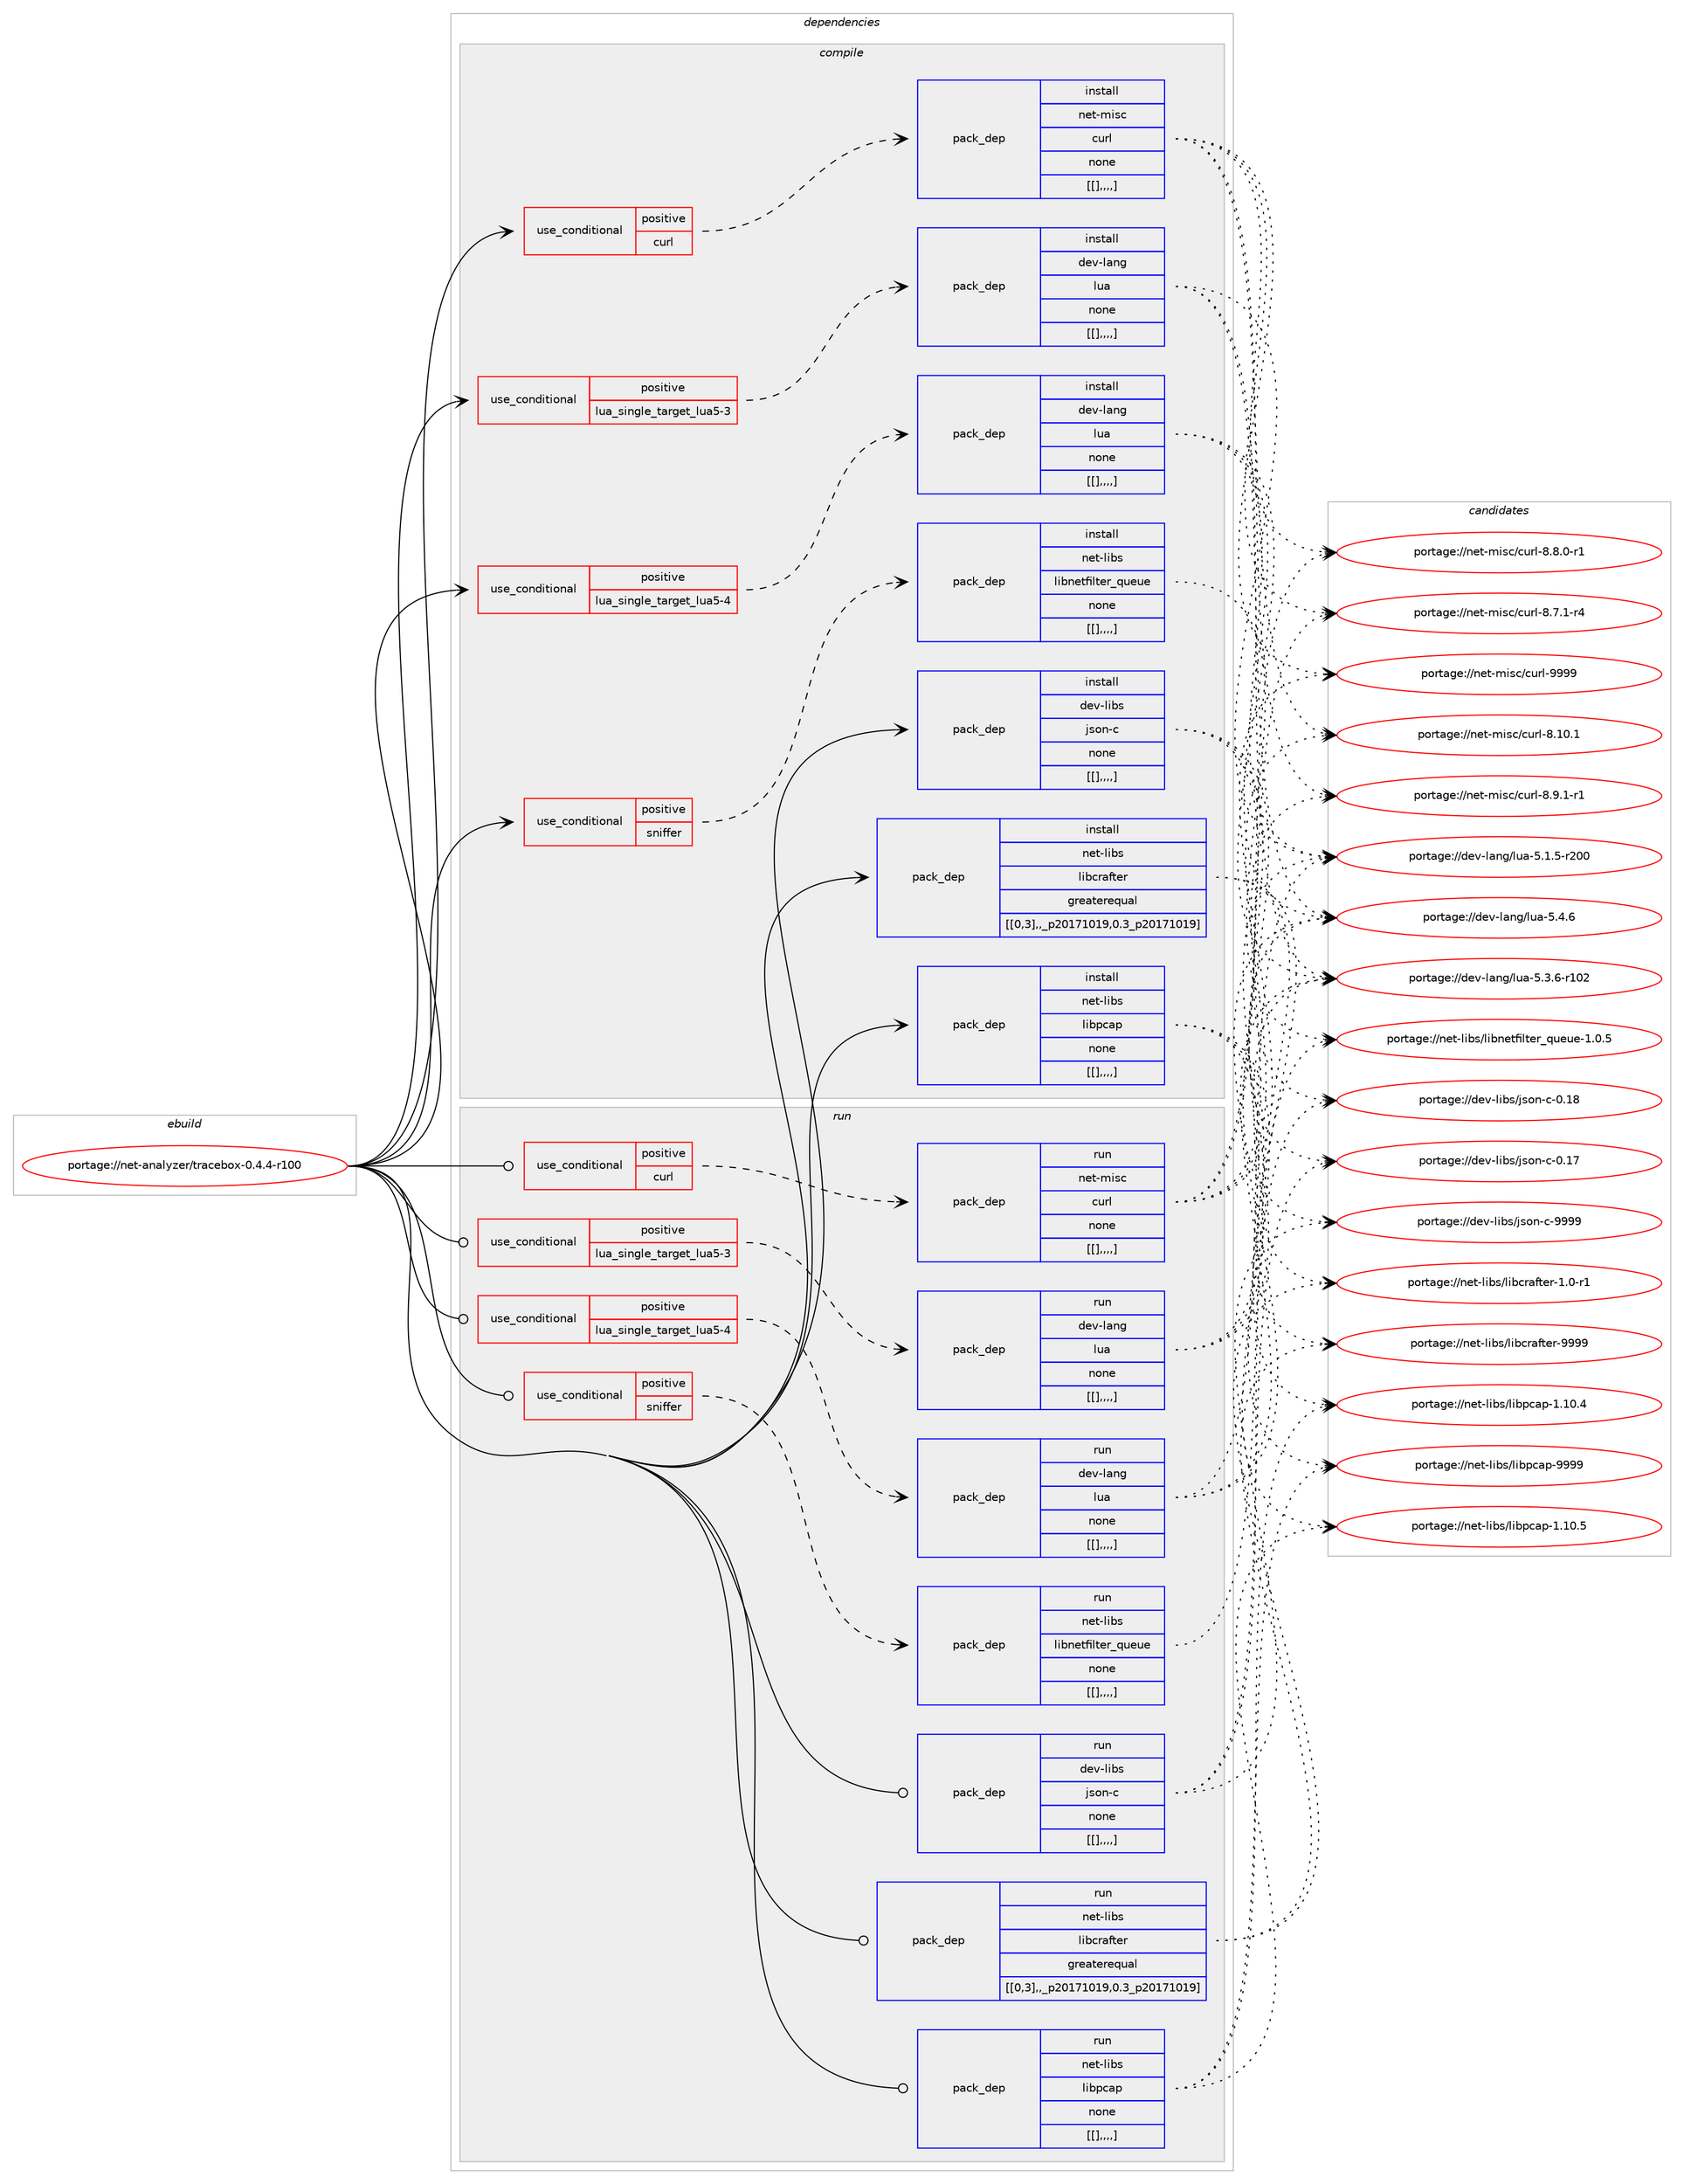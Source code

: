 digraph prolog {

# *************
# Graph options
# *************

newrank=true;
concentrate=true;
compound=true;
graph [rankdir=LR,fontname=Helvetica,fontsize=10,ranksep=1.5];#, ranksep=2.5, nodesep=0.2];
edge  [arrowhead=vee];
node  [fontname=Helvetica,fontsize=10];

# **********
# The ebuild
# **********

subgraph cluster_leftcol {
color=gray;
label=<<i>ebuild</i>>;
id [label="portage://net-analyzer/tracebox-0.4.4-r100", color=red, width=4, href="../net-analyzer/tracebox-0.4.4-r100.svg"];
}

# ****************
# The dependencies
# ****************

subgraph cluster_midcol {
color=gray;
label=<<i>dependencies</i>>;
subgraph cluster_compile {
fillcolor="#eeeeee";
style=filled;
label=<<i>compile</i>>;
subgraph cond94870 {
dependency365750 [label=<<TABLE BORDER="0" CELLBORDER="1" CELLSPACING="0" CELLPADDING="4"><TR><TD ROWSPAN="3" CELLPADDING="10">use_conditional</TD></TR><TR><TD>positive</TD></TR><TR><TD>curl</TD></TR></TABLE>>, shape=none, color=red];
subgraph pack267995 {
dependency365785 [label=<<TABLE BORDER="0" CELLBORDER="1" CELLSPACING="0" CELLPADDING="4" WIDTH="220"><TR><TD ROWSPAN="6" CELLPADDING="30">pack_dep</TD></TR><TR><TD WIDTH="110">install</TD></TR><TR><TD>net-misc</TD></TR><TR><TD>curl</TD></TR><TR><TD>none</TD></TR><TR><TD>[[],,,,]</TD></TR></TABLE>>, shape=none, color=blue];
}
dependency365750:e -> dependency365785:w [weight=20,style="dashed",arrowhead="vee"];
}
id:e -> dependency365750:w [weight=20,style="solid",arrowhead="vee"];
subgraph cond94883 {
dependency365804 [label=<<TABLE BORDER="0" CELLBORDER="1" CELLSPACING="0" CELLPADDING="4"><TR><TD ROWSPAN="3" CELLPADDING="10">use_conditional</TD></TR><TR><TD>positive</TD></TR><TR><TD>lua_single_target_lua5-3</TD></TR></TABLE>>, shape=none, color=red];
subgraph pack268037 {
dependency365805 [label=<<TABLE BORDER="0" CELLBORDER="1" CELLSPACING="0" CELLPADDING="4" WIDTH="220"><TR><TD ROWSPAN="6" CELLPADDING="30">pack_dep</TD></TR><TR><TD WIDTH="110">install</TD></TR><TR><TD>dev-lang</TD></TR><TR><TD>lua</TD></TR><TR><TD>none</TD></TR><TR><TD>[[],,,,]</TD></TR></TABLE>>, shape=none, color=blue];
}
dependency365804:e -> dependency365805:w [weight=20,style="dashed",arrowhead="vee"];
}
id:e -> dependency365804:w [weight=20,style="solid",arrowhead="vee"];
subgraph cond94893 {
dependency365826 [label=<<TABLE BORDER="0" CELLBORDER="1" CELLSPACING="0" CELLPADDING="4"><TR><TD ROWSPAN="3" CELLPADDING="10">use_conditional</TD></TR><TR><TD>positive</TD></TR><TR><TD>lua_single_target_lua5-4</TD></TR></TABLE>>, shape=none, color=red];
subgraph pack268057 {
dependency365853 [label=<<TABLE BORDER="0" CELLBORDER="1" CELLSPACING="0" CELLPADDING="4" WIDTH="220"><TR><TD ROWSPAN="6" CELLPADDING="30">pack_dep</TD></TR><TR><TD WIDTH="110">install</TD></TR><TR><TD>dev-lang</TD></TR><TR><TD>lua</TD></TR><TR><TD>none</TD></TR><TR><TD>[[],,,,]</TD></TR></TABLE>>, shape=none, color=blue];
}
dependency365826:e -> dependency365853:w [weight=20,style="dashed",arrowhead="vee"];
}
id:e -> dependency365826:w [weight=20,style="solid",arrowhead="vee"];
subgraph cond94904 {
dependency365870 [label=<<TABLE BORDER="0" CELLBORDER="1" CELLSPACING="0" CELLPADDING="4"><TR><TD ROWSPAN="3" CELLPADDING="10">use_conditional</TD></TR><TR><TD>positive</TD></TR><TR><TD>sniffer</TD></TR></TABLE>>, shape=none, color=red];
subgraph pack268084 {
dependency365903 [label=<<TABLE BORDER="0" CELLBORDER="1" CELLSPACING="0" CELLPADDING="4" WIDTH="220"><TR><TD ROWSPAN="6" CELLPADDING="30">pack_dep</TD></TR><TR><TD WIDTH="110">install</TD></TR><TR><TD>net-libs</TD></TR><TR><TD>libnetfilter_queue</TD></TR><TR><TD>none</TD></TR><TR><TD>[[],,,,]</TD></TR></TABLE>>, shape=none, color=blue];
}
dependency365870:e -> dependency365903:w [weight=20,style="dashed",arrowhead="vee"];
}
id:e -> dependency365870:w [weight=20,style="solid",arrowhead="vee"];
subgraph pack268145 {
dependency365985 [label=<<TABLE BORDER="0" CELLBORDER="1" CELLSPACING="0" CELLPADDING="4" WIDTH="220"><TR><TD ROWSPAN="6" CELLPADDING="30">pack_dep</TD></TR><TR><TD WIDTH="110">install</TD></TR><TR><TD>dev-libs</TD></TR><TR><TD>json-c</TD></TR><TR><TD>none</TD></TR><TR><TD>[[],,,,]</TD></TR></TABLE>>, shape=none, color=blue];
}
id:e -> dependency365985:w [weight=20,style="solid",arrowhead="vee"];
subgraph pack268218 {
dependency366050 [label=<<TABLE BORDER="0" CELLBORDER="1" CELLSPACING="0" CELLPADDING="4" WIDTH="220"><TR><TD ROWSPAN="6" CELLPADDING="30">pack_dep</TD></TR><TR><TD WIDTH="110">install</TD></TR><TR><TD>net-libs</TD></TR><TR><TD>libcrafter</TD></TR><TR><TD>greaterequal</TD></TR><TR><TD>[[0,3],,_p20171019,0.3_p20171019]</TD></TR></TABLE>>, shape=none, color=blue];
}
id:e -> dependency366050:w [weight=20,style="solid",arrowhead="vee"];
subgraph pack268224 {
dependency366066 [label=<<TABLE BORDER="0" CELLBORDER="1" CELLSPACING="0" CELLPADDING="4" WIDTH="220"><TR><TD ROWSPAN="6" CELLPADDING="30">pack_dep</TD></TR><TR><TD WIDTH="110">install</TD></TR><TR><TD>net-libs</TD></TR><TR><TD>libpcap</TD></TR><TR><TD>none</TD></TR><TR><TD>[[],,,,]</TD></TR></TABLE>>, shape=none, color=blue];
}
id:e -> dependency366066:w [weight=20,style="solid",arrowhead="vee"];
}
subgraph cluster_compileandrun {
fillcolor="#eeeeee";
style=filled;
label=<<i>compile and run</i>>;
}
subgraph cluster_run {
fillcolor="#eeeeee";
style=filled;
label=<<i>run</i>>;
subgraph cond94960 {
dependency366084 [label=<<TABLE BORDER="0" CELLBORDER="1" CELLSPACING="0" CELLPADDING="4"><TR><TD ROWSPAN="3" CELLPADDING="10">use_conditional</TD></TR><TR><TD>positive</TD></TR><TR><TD>curl</TD></TR></TABLE>>, shape=none, color=red];
subgraph pack268238 {
dependency366110 [label=<<TABLE BORDER="0" CELLBORDER="1" CELLSPACING="0" CELLPADDING="4" WIDTH="220"><TR><TD ROWSPAN="6" CELLPADDING="30">pack_dep</TD></TR><TR><TD WIDTH="110">run</TD></TR><TR><TD>net-misc</TD></TR><TR><TD>curl</TD></TR><TR><TD>none</TD></TR><TR><TD>[[],,,,]</TD></TR></TABLE>>, shape=none, color=blue];
}
dependency366084:e -> dependency366110:w [weight=20,style="dashed",arrowhead="vee"];
}
id:e -> dependency366084:w [weight=20,style="solid",arrowhead="odot"];
subgraph cond94970 {
dependency366140 [label=<<TABLE BORDER="0" CELLBORDER="1" CELLSPACING="0" CELLPADDING="4"><TR><TD ROWSPAN="3" CELLPADDING="10">use_conditional</TD></TR><TR><TD>positive</TD></TR><TR><TD>lua_single_target_lua5-3</TD></TR></TABLE>>, shape=none, color=red];
subgraph pack268278 {
dependency366198 [label=<<TABLE BORDER="0" CELLBORDER="1" CELLSPACING="0" CELLPADDING="4" WIDTH="220"><TR><TD ROWSPAN="6" CELLPADDING="30">pack_dep</TD></TR><TR><TD WIDTH="110">run</TD></TR><TR><TD>dev-lang</TD></TR><TR><TD>lua</TD></TR><TR><TD>none</TD></TR><TR><TD>[[],,,,]</TD></TR></TABLE>>, shape=none, color=blue];
}
dependency366140:e -> dependency366198:w [weight=20,style="dashed",arrowhead="vee"];
}
id:e -> dependency366140:w [weight=20,style="solid",arrowhead="odot"];
subgraph cond94996 {
dependency366228 [label=<<TABLE BORDER="0" CELLBORDER="1" CELLSPACING="0" CELLPADDING="4"><TR><TD ROWSPAN="3" CELLPADDING="10">use_conditional</TD></TR><TR><TD>positive</TD></TR><TR><TD>lua_single_target_lua5-4</TD></TR></TABLE>>, shape=none, color=red];
subgraph pack268335 {
dependency366256 [label=<<TABLE BORDER="0" CELLBORDER="1" CELLSPACING="0" CELLPADDING="4" WIDTH="220"><TR><TD ROWSPAN="6" CELLPADDING="30">pack_dep</TD></TR><TR><TD WIDTH="110">run</TD></TR><TR><TD>dev-lang</TD></TR><TR><TD>lua</TD></TR><TR><TD>none</TD></TR><TR><TD>[[],,,,]</TD></TR></TABLE>>, shape=none, color=blue];
}
dependency366228:e -> dependency366256:w [weight=20,style="dashed",arrowhead="vee"];
}
id:e -> dependency366228:w [weight=20,style="solid",arrowhead="odot"];
subgraph cond95031 {
dependency366293 [label=<<TABLE BORDER="0" CELLBORDER="1" CELLSPACING="0" CELLPADDING="4"><TR><TD ROWSPAN="3" CELLPADDING="10">use_conditional</TD></TR><TR><TD>positive</TD></TR><TR><TD>sniffer</TD></TR></TABLE>>, shape=none, color=red];
subgraph pack268395 {
dependency366355 [label=<<TABLE BORDER="0" CELLBORDER="1" CELLSPACING="0" CELLPADDING="4" WIDTH="220"><TR><TD ROWSPAN="6" CELLPADDING="30">pack_dep</TD></TR><TR><TD WIDTH="110">run</TD></TR><TR><TD>net-libs</TD></TR><TR><TD>libnetfilter_queue</TD></TR><TR><TD>none</TD></TR><TR><TD>[[],,,,]</TD></TR></TABLE>>, shape=none, color=blue];
}
dependency366293:e -> dependency366355:w [weight=20,style="dashed",arrowhead="vee"];
}
id:e -> dependency366293:w [weight=20,style="solid",arrowhead="odot"];
subgraph pack268469 {
dependency366478 [label=<<TABLE BORDER="0" CELLBORDER="1" CELLSPACING="0" CELLPADDING="4" WIDTH="220"><TR><TD ROWSPAN="6" CELLPADDING="30">pack_dep</TD></TR><TR><TD WIDTH="110">run</TD></TR><TR><TD>dev-libs</TD></TR><TR><TD>json-c</TD></TR><TR><TD>none</TD></TR><TR><TD>[[],,,,]</TD></TR></TABLE>>, shape=none, color=blue];
}
id:e -> dependency366478:w [weight=20,style="solid",arrowhead="odot"];
subgraph pack268518 {
dependency366503 [label=<<TABLE BORDER="0" CELLBORDER="1" CELLSPACING="0" CELLPADDING="4" WIDTH="220"><TR><TD ROWSPAN="6" CELLPADDING="30">pack_dep</TD></TR><TR><TD WIDTH="110">run</TD></TR><TR><TD>net-libs</TD></TR><TR><TD>libcrafter</TD></TR><TR><TD>greaterequal</TD></TR><TR><TD>[[0,3],,_p20171019,0.3_p20171019]</TD></TR></TABLE>>, shape=none, color=blue];
}
id:e -> dependency366503:w [weight=20,style="solid",arrowhead="odot"];
subgraph pack268543 {
dependency366552 [label=<<TABLE BORDER="0" CELLBORDER="1" CELLSPACING="0" CELLPADDING="4" WIDTH="220"><TR><TD ROWSPAN="6" CELLPADDING="30">pack_dep</TD></TR><TR><TD WIDTH="110">run</TD></TR><TR><TD>net-libs</TD></TR><TR><TD>libpcap</TD></TR><TR><TD>none</TD></TR><TR><TD>[[],,,,]</TD></TR></TABLE>>, shape=none, color=blue];
}
id:e -> dependency366552:w [weight=20,style="solid",arrowhead="odot"];
}
}

# **************
# The candidates
# **************

subgraph cluster_choices {
rank=same;
color=gray;
label=<<i>candidates</i>>;

subgraph choice265987 {
color=black;
nodesep=1;
choice110101116451091051159947991171141084557575757 [label="portage://net-misc/curl-9999", color=red, width=4,href="../net-misc/curl-9999.svg"];
choice1101011164510910511599479911711410845564649484649 [label="portage://net-misc/curl-8.10.1", color=red, width=4,href="../net-misc/curl-8.10.1.svg"];
choice110101116451091051159947991171141084556465746494511449 [label="portage://net-misc/curl-8.9.1-r1", color=red, width=4,href="../net-misc/curl-8.9.1-r1.svg"];
choice110101116451091051159947991171141084556465646484511449 [label="portage://net-misc/curl-8.8.0-r1", color=red, width=4,href="../net-misc/curl-8.8.0-r1.svg"];
choice110101116451091051159947991171141084556465546494511452 [label="portage://net-misc/curl-8.7.1-r4", color=red, width=4,href="../net-misc/curl-8.7.1-r4.svg"];
dependency365785:e -> choice110101116451091051159947991171141084557575757:w [style=dotted,weight="100"];
dependency365785:e -> choice1101011164510910511599479911711410845564649484649:w [style=dotted,weight="100"];
dependency365785:e -> choice110101116451091051159947991171141084556465746494511449:w [style=dotted,weight="100"];
dependency365785:e -> choice110101116451091051159947991171141084556465646484511449:w [style=dotted,weight="100"];
dependency365785:e -> choice110101116451091051159947991171141084556465546494511452:w [style=dotted,weight="100"];
}
subgraph choice265999 {
color=black;
nodesep=1;
choice10010111845108971101034710811797455346524654 [label="portage://dev-lang/lua-5.4.6", color=red, width=4,href="../dev-lang/lua-5.4.6.svg"];
choice1001011184510897110103471081179745534651465445114494850 [label="portage://dev-lang/lua-5.3.6-r102", color=red, width=4,href="../dev-lang/lua-5.3.6-r102.svg"];
choice1001011184510897110103471081179745534649465345114504848 [label="portage://dev-lang/lua-5.1.5-r200", color=red, width=4,href="../dev-lang/lua-5.1.5-r200.svg"];
dependency365805:e -> choice10010111845108971101034710811797455346524654:w [style=dotted,weight="100"];
dependency365805:e -> choice1001011184510897110103471081179745534651465445114494850:w [style=dotted,weight="100"];
dependency365805:e -> choice1001011184510897110103471081179745534649465345114504848:w [style=dotted,weight="100"];
}
subgraph choice266005 {
color=black;
nodesep=1;
choice10010111845108971101034710811797455346524654 [label="portage://dev-lang/lua-5.4.6", color=red, width=4,href="../dev-lang/lua-5.4.6.svg"];
choice1001011184510897110103471081179745534651465445114494850 [label="portage://dev-lang/lua-5.3.6-r102", color=red, width=4,href="../dev-lang/lua-5.3.6-r102.svg"];
choice1001011184510897110103471081179745534649465345114504848 [label="portage://dev-lang/lua-5.1.5-r200", color=red, width=4,href="../dev-lang/lua-5.1.5-r200.svg"];
dependency365853:e -> choice10010111845108971101034710811797455346524654:w [style=dotted,weight="100"];
dependency365853:e -> choice1001011184510897110103471081179745534651465445114494850:w [style=dotted,weight="100"];
dependency365853:e -> choice1001011184510897110103471081179745534649465345114504848:w [style=dotted,weight="100"];
}
subgraph choice266010 {
color=black;
nodesep=1;
choice1101011164510810598115471081059811010111610210510811610111495113117101117101454946484653 [label="portage://net-libs/libnetfilter_queue-1.0.5", color=red, width=4,href="../net-libs/libnetfilter_queue-1.0.5.svg"];
dependency365903:e -> choice1101011164510810598115471081059811010111610210510811610111495113117101117101454946484653:w [style=dotted,weight="100"];
}
subgraph choice266032 {
color=black;
nodesep=1;
choice10010111845108105981154710611511111045994557575757 [label="portage://dev-libs/json-c-9999", color=red, width=4,href="../dev-libs/json-c-9999.svg"];
choice10010111845108105981154710611511111045994548464956 [label="portage://dev-libs/json-c-0.18", color=red, width=4,href="../dev-libs/json-c-0.18.svg"];
choice10010111845108105981154710611511111045994548464955 [label="portage://dev-libs/json-c-0.17", color=red, width=4,href="../dev-libs/json-c-0.17.svg"];
dependency365985:e -> choice10010111845108105981154710611511111045994557575757:w [style=dotted,weight="100"];
dependency365985:e -> choice10010111845108105981154710611511111045994548464956:w [style=dotted,weight="100"];
dependency365985:e -> choice10010111845108105981154710611511111045994548464955:w [style=dotted,weight="100"];
}
subgraph choice266040 {
color=black;
nodesep=1;
choice1101011164510810598115471081059899114971021161011144557575757 [label="portage://net-libs/libcrafter-9999", color=red, width=4,href="../net-libs/libcrafter-9999.svg"];
choice110101116451081059811547108105989911497102116101114454946484511449 [label="portage://net-libs/libcrafter-1.0-r1", color=red, width=4,href="../net-libs/libcrafter-1.0-r1.svg"];
dependency366050:e -> choice1101011164510810598115471081059899114971021161011144557575757:w [style=dotted,weight="100"];
dependency366050:e -> choice110101116451081059811547108105989911497102116101114454946484511449:w [style=dotted,weight="100"];
}
subgraph choice266046 {
color=black;
nodesep=1;
choice1101011164510810598115471081059811299971124557575757 [label="portage://net-libs/libpcap-9999", color=red, width=4,href="../net-libs/libpcap-9999.svg"];
choice11010111645108105981154710810598112999711245494649484653 [label="portage://net-libs/libpcap-1.10.5", color=red, width=4,href="../net-libs/libpcap-1.10.5.svg"];
choice11010111645108105981154710810598112999711245494649484652 [label="portage://net-libs/libpcap-1.10.4", color=red, width=4,href="../net-libs/libpcap-1.10.4.svg"];
dependency366066:e -> choice1101011164510810598115471081059811299971124557575757:w [style=dotted,weight="100"];
dependency366066:e -> choice11010111645108105981154710810598112999711245494649484653:w [style=dotted,weight="100"];
dependency366066:e -> choice11010111645108105981154710810598112999711245494649484652:w [style=dotted,weight="100"];
}
subgraph choice266052 {
color=black;
nodesep=1;
choice110101116451091051159947991171141084557575757 [label="portage://net-misc/curl-9999", color=red, width=4,href="../net-misc/curl-9999.svg"];
choice1101011164510910511599479911711410845564649484649 [label="portage://net-misc/curl-8.10.1", color=red, width=4,href="../net-misc/curl-8.10.1.svg"];
choice110101116451091051159947991171141084556465746494511449 [label="portage://net-misc/curl-8.9.1-r1", color=red, width=4,href="../net-misc/curl-8.9.1-r1.svg"];
choice110101116451091051159947991171141084556465646484511449 [label="portage://net-misc/curl-8.8.0-r1", color=red, width=4,href="../net-misc/curl-8.8.0-r1.svg"];
choice110101116451091051159947991171141084556465546494511452 [label="portage://net-misc/curl-8.7.1-r4", color=red, width=4,href="../net-misc/curl-8.7.1-r4.svg"];
dependency366110:e -> choice110101116451091051159947991171141084557575757:w [style=dotted,weight="100"];
dependency366110:e -> choice1101011164510910511599479911711410845564649484649:w [style=dotted,weight="100"];
dependency366110:e -> choice110101116451091051159947991171141084556465746494511449:w [style=dotted,weight="100"];
dependency366110:e -> choice110101116451091051159947991171141084556465646484511449:w [style=dotted,weight="100"];
dependency366110:e -> choice110101116451091051159947991171141084556465546494511452:w [style=dotted,weight="100"];
}
subgraph choice266080 {
color=black;
nodesep=1;
choice10010111845108971101034710811797455346524654 [label="portage://dev-lang/lua-5.4.6", color=red, width=4,href="../dev-lang/lua-5.4.6.svg"];
choice1001011184510897110103471081179745534651465445114494850 [label="portage://dev-lang/lua-5.3.6-r102", color=red, width=4,href="../dev-lang/lua-5.3.6-r102.svg"];
choice1001011184510897110103471081179745534649465345114504848 [label="portage://dev-lang/lua-5.1.5-r200", color=red, width=4,href="../dev-lang/lua-5.1.5-r200.svg"];
dependency366198:e -> choice10010111845108971101034710811797455346524654:w [style=dotted,weight="100"];
dependency366198:e -> choice1001011184510897110103471081179745534651465445114494850:w [style=dotted,weight="100"];
dependency366198:e -> choice1001011184510897110103471081179745534649465345114504848:w [style=dotted,weight="100"];
}
subgraph choice266084 {
color=black;
nodesep=1;
choice10010111845108971101034710811797455346524654 [label="portage://dev-lang/lua-5.4.6", color=red, width=4,href="../dev-lang/lua-5.4.6.svg"];
choice1001011184510897110103471081179745534651465445114494850 [label="portage://dev-lang/lua-5.3.6-r102", color=red, width=4,href="../dev-lang/lua-5.3.6-r102.svg"];
choice1001011184510897110103471081179745534649465345114504848 [label="portage://dev-lang/lua-5.1.5-r200", color=red, width=4,href="../dev-lang/lua-5.1.5-r200.svg"];
dependency366256:e -> choice10010111845108971101034710811797455346524654:w [style=dotted,weight="100"];
dependency366256:e -> choice1001011184510897110103471081179745534651465445114494850:w [style=dotted,weight="100"];
dependency366256:e -> choice1001011184510897110103471081179745534649465345114504848:w [style=dotted,weight="100"];
}
subgraph choice266171 {
color=black;
nodesep=1;
choice1101011164510810598115471081059811010111610210510811610111495113117101117101454946484653 [label="portage://net-libs/libnetfilter_queue-1.0.5", color=red, width=4,href="../net-libs/libnetfilter_queue-1.0.5.svg"];
dependency366355:e -> choice1101011164510810598115471081059811010111610210510811610111495113117101117101454946484653:w [style=dotted,weight="100"];
}
subgraph choice266191 {
color=black;
nodesep=1;
choice10010111845108105981154710611511111045994557575757 [label="portage://dev-libs/json-c-9999", color=red, width=4,href="../dev-libs/json-c-9999.svg"];
choice10010111845108105981154710611511111045994548464956 [label="portage://dev-libs/json-c-0.18", color=red, width=4,href="../dev-libs/json-c-0.18.svg"];
choice10010111845108105981154710611511111045994548464955 [label="portage://dev-libs/json-c-0.17", color=red, width=4,href="../dev-libs/json-c-0.17.svg"];
dependency366478:e -> choice10010111845108105981154710611511111045994557575757:w [style=dotted,weight="100"];
dependency366478:e -> choice10010111845108105981154710611511111045994548464956:w [style=dotted,weight="100"];
dependency366478:e -> choice10010111845108105981154710611511111045994548464955:w [style=dotted,weight="100"];
}
subgraph choice266198 {
color=black;
nodesep=1;
choice1101011164510810598115471081059899114971021161011144557575757 [label="portage://net-libs/libcrafter-9999", color=red, width=4,href="../net-libs/libcrafter-9999.svg"];
choice110101116451081059811547108105989911497102116101114454946484511449 [label="portage://net-libs/libcrafter-1.0-r1", color=red, width=4,href="../net-libs/libcrafter-1.0-r1.svg"];
dependency366503:e -> choice1101011164510810598115471081059899114971021161011144557575757:w [style=dotted,weight="100"];
dependency366503:e -> choice110101116451081059811547108105989911497102116101114454946484511449:w [style=dotted,weight="100"];
}
subgraph choice266206 {
color=black;
nodesep=1;
choice1101011164510810598115471081059811299971124557575757 [label="portage://net-libs/libpcap-9999", color=red, width=4,href="../net-libs/libpcap-9999.svg"];
choice11010111645108105981154710810598112999711245494649484653 [label="portage://net-libs/libpcap-1.10.5", color=red, width=4,href="../net-libs/libpcap-1.10.5.svg"];
choice11010111645108105981154710810598112999711245494649484652 [label="portage://net-libs/libpcap-1.10.4", color=red, width=4,href="../net-libs/libpcap-1.10.4.svg"];
dependency366552:e -> choice1101011164510810598115471081059811299971124557575757:w [style=dotted,weight="100"];
dependency366552:e -> choice11010111645108105981154710810598112999711245494649484653:w [style=dotted,weight="100"];
dependency366552:e -> choice11010111645108105981154710810598112999711245494649484652:w [style=dotted,weight="100"];
}
}

}
